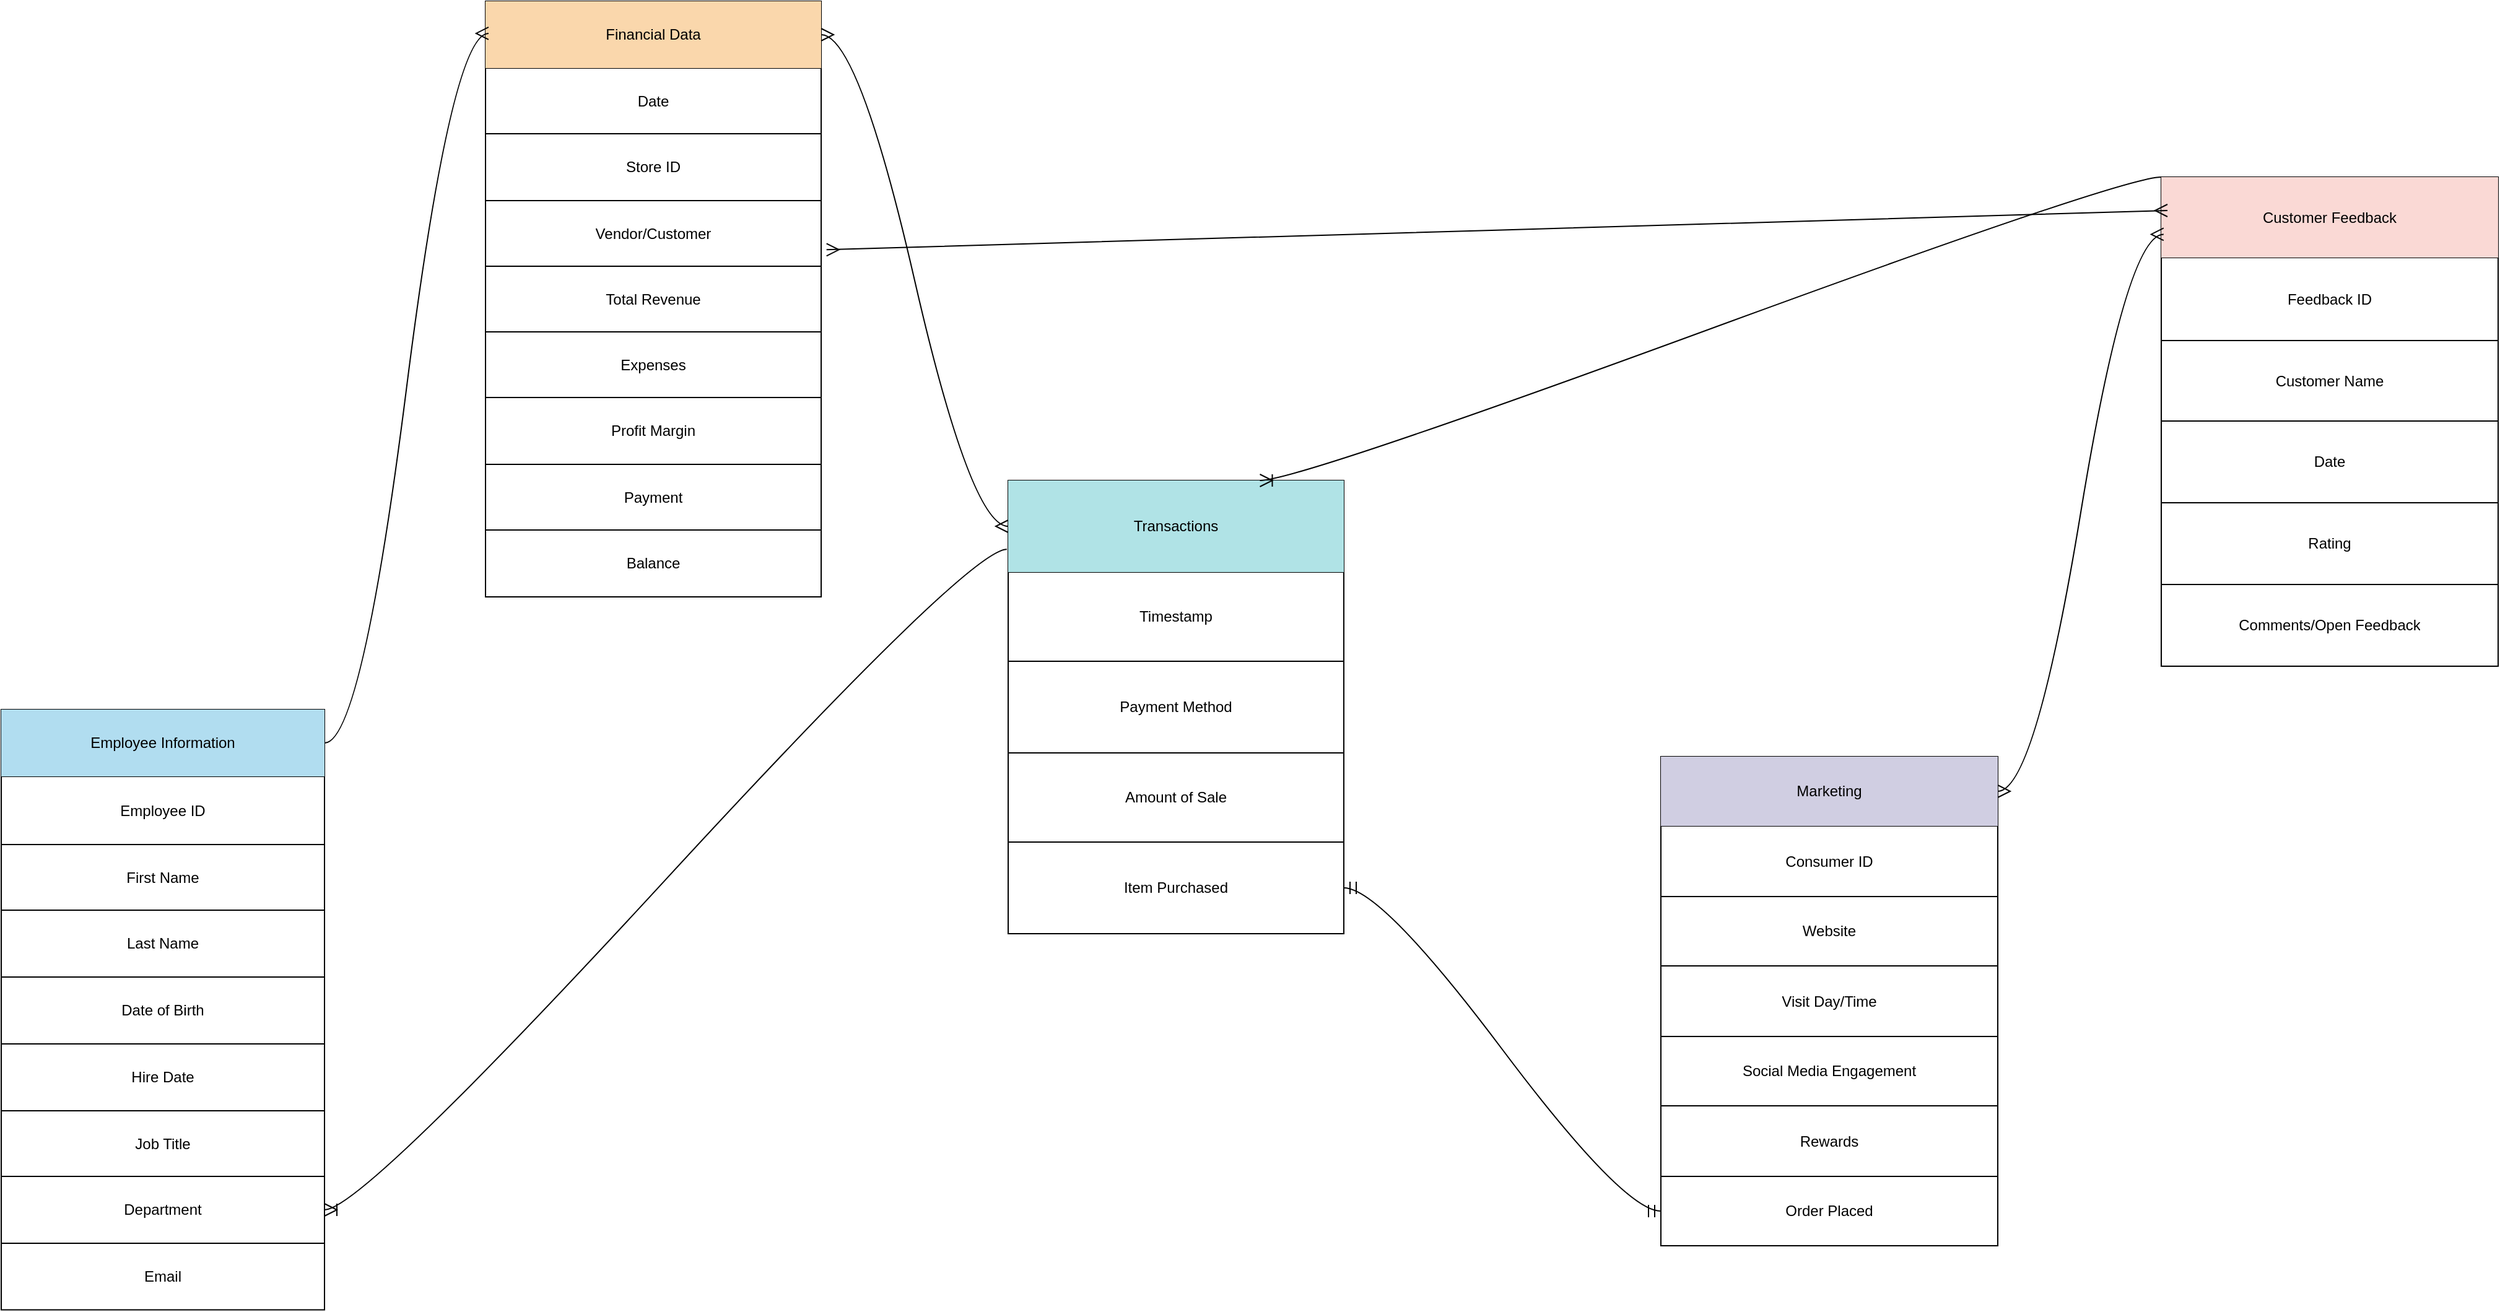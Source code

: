 <mxfile version="24.7.17">
  <diagram name="Exercise 2A Diagram" id="aKepTd_w8nmWQu9JaUjf">
    <mxGraphModel dx="2931" dy="1436" grid="0" gridSize="10" guides="1" tooltips="1" connect="1" arrows="1" fold="1" page="0" pageScale="1" pageWidth="850" pageHeight="1100" math="0" shadow="0">
      <root>
        <mxCell id="0" />
        <mxCell id="1" parent="0" />
        <mxCell id="K4yNHB_lK5VTYoMS5Hc8-1" value="" style="shape=table;startSize=0;container=1;collapsible=0;childLayout=tableLayout;" vertex="1" parent="1">
          <mxGeometry x="-252" y="477" width="272" height="395" as="geometry" />
        </mxCell>
        <mxCell id="K4yNHB_lK5VTYoMS5Hc8-2" value="" style="shape=tableRow;horizontal=0;startSize=0;swimlaneHead=0;swimlaneBody=0;strokeColor=inherit;top=0;left=0;bottom=0;right=0;collapsible=0;dropTarget=0;fillColor=none;points=[[0,0.5],[1,0.5]];portConstraint=eastwest;" vertex="1" parent="K4yNHB_lK5VTYoMS5Hc8-1">
          <mxGeometry width="272" height="56" as="geometry" />
        </mxCell>
        <mxCell id="K4yNHB_lK5VTYoMS5Hc8-3" value="Marketing" style="shape=partialRectangle;html=1;whiteSpace=wrap;connectable=0;strokeColor=#56517e;overflow=hidden;fillColor=#d0cee2;top=0;left=0;bottom=0;right=0;pointerEvents=1;gradientDirection=east;" vertex="1" parent="K4yNHB_lK5VTYoMS5Hc8-2">
          <mxGeometry width="272" height="56" as="geometry">
            <mxRectangle width="272" height="56" as="alternateBounds" />
          </mxGeometry>
        </mxCell>
        <mxCell id="K4yNHB_lK5VTYoMS5Hc8-4" value="" style="shape=tableRow;horizontal=0;startSize=0;swimlaneHead=0;swimlaneBody=0;strokeColor=inherit;top=0;left=0;bottom=0;right=0;collapsible=0;dropTarget=0;fillColor=none;points=[[0,0.5],[1,0.5]];portConstraint=eastwest;" vertex="1" parent="K4yNHB_lK5VTYoMS5Hc8-1">
          <mxGeometry y="56" width="272" height="57" as="geometry" />
        </mxCell>
        <mxCell id="K4yNHB_lK5VTYoMS5Hc8-5" value="Consumer ID" style="shape=partialRectangle;html=1;whiteSpace=wrap;connectable=0;strokeColor=inherit;overflow=hidden;fillColor=none;top=0;left=0;bottom=0;right=0;pointerEvents=1;" vertex="1" parent="K4yNHB_lK5VTYoMS5Hc8-4">
          <mxGeometry width="272" height="57" as="geometry">
            <mxRectangle width="272" height="57" as="alternateBounds" />
          </mxGeometry>
        </mxCell>
        <mxCell id="K4yNHB_lK5VTYoMS5Hc8-6" value="" style="shape=tableRow;horizontal=0;startSize=0;swimlaneHead=0;swimlaneBody=0;strokeColor=inherit;top=0;left=0;bottom=0;right=0;collapsible=0;dropTarget=0;fillColor=none;points=[[0,0.5],[1,0.5]];portConstraint=eastwest;" vertex="1" parent="K4yNHB_lK5VTYoMS5Hc8-1">
          <mxGeometry y="113" width="272" height="56" as="geometry" />
        </mxCell>
        <mxCell id="K4yNHB_lK5VTYoMS5Hc8-7" value="Website" style="shape=partialRectangle;html=1;whiteSpace=wrap;connectable=0;strokeColor=inherit;overflow=hidden;fillColor=none;top=0;left=0;bottom=0;right=0;pointerEvents=1;" vertex="1" parent="K4yNHB_lK5VTYoMS5Hc8-6">
          <mxGeometry width="272" height="56" as="geometry">
            <mxRectangle width="272" height="56" as="alternateBounds" />
          </mxGeometry>
        </mxCell>
        <mxCell id="K4yNHB_lK5VTYoMS5Hc8-8" value="" style="shape=tableRow;horizontal=0;startSize=0;swimlaneHead=0;swimlaneBody=0;strokeColor=inherit;top=0;left=0;bottom=0;right=0;collapsible=0;dropTarget=0;fillColor=none;points=[[0,0.5],[1,0.5]];portConstraint=eastwest;" vertex="1" parent="K4yNHB_lK5VTYoMS5Hc8-1">
          <mxGeometry y="169" width="272" height="57" as="geometry" />
        </mxCell>
        <mxCell id="K4yNHB_lK5VTYoMS5Hc8-9" value="Visit Day/Time" style="shape=partialRectangle;html=1;whiteSpace=wrap;connectable=0;strokeColor=inherit;overflow=hidden;fillColor=none;top=0;left=0;bottom=0;right=0;pointerEvents=1;" vertex="1" parent="K4yNHB_lK5VTYoMS5Hc8-8">
          <mxGeometry width="272" height="57" as="geometry">
            <mxRectangle width="272" height="57" as="alternateBounds" />
          </mxGeometry>
        </mxCell>
        <mxCell id="K4yNHB_lK5VTYoMS5Hc8-10" value="" style="shape=tableRow;horizontal=0;startSize=0;swimlaneHead=0;swimlaneBody=0;strokeColor=inherit;top=0;left=0;bottom=0;right=0;collapsible=0;dropTarget=0;fillColor=none;points=[[0,0.5],[1,0.5]];portConstraint=eastwest;" vertex="1" parent="K4yNHB_lK5VTYoMS5Hc8-1">
          <mxGeometry y="226" width="272" height="56" as="geometry" />
        </mxCell>
        <mxCell id="K4yNHB_lK5VTYoMS5Hc8-11" value="Social Media Engagement" style="shape=partialRectangle;html=1;whiteSpace=wrap;connectable=0;strokeColor=inherit;overflow=hidden;fillColor=none;top=0;left=0;bottom=0;right=0;pointerEvents=1;" vertex="1" parent="K4yNHB_lK5VTYoMS5Hc8-10">
          <mxGeometry width="272" height="56" as="geometry">
            <mxRectangle width="272" height="56" as="alternateBounds" />
          </mxGeometry>
        </mxCell>
        <mxCell id="K4yNHB_lK5VTYoMS5Hc8-12" value="" style="shape=tableRow;horizontal=0;startSize=0;swimlaneHead=0;swimlaneBody=0;strokeColor=inherit;top=0;left=0;bottom=0;right=0;collapsible=0;dropTarget=0;fillColor=none;points=[[0,0.5],[1,0.5]];portConstraint=eastwest;" vertex="1" parent="K4yNHB_lK5VTYoMS5Hc8-1">
          <mxGeometry y="282" width="272" height="57" as="geometry" />
        </mxCell>
        <mxCell id="K4yNHB_lK5VTYoMS5Hc8-13" value="Rewards" style="shape=partialRectangle;html=1;whiteSpace=wrap;connectable=0;strokeColor=inherit;overflow=hidden;fillColor=none;top=0;left=0;bottom=0;right=0;pointerEvents=1;" vertex="1" parent="K4yNHB_lK5VTYoMS5Hc8-12">
          <mxGeometry width="272" height="57" as="geometry">
            <mxRectangle width="272" height="57" as="alternateBounds" />
          </mxGeometry>
        </mxCell>
        <mxCell id="K4yNHB_lK5VTYoMS5Hc8-14" value="" style="shape=tableRow;horizontal=0;startSize=0;swimlaneHead=0;swimlaneBody=0;strokeColor=inherit;top=0;left=0;bottom=0;right=0;collapsible=0;dropTarget=0;fillColor=none;points=[[0,0.5],[1,0.5]];portConstraint=eastwest;" vertex="1" parent="K4yNHB_lK5VTYoMS5Hc8-1">
          <mxGeometry y="339" width="272" height="56" as="geometry" />
        </mxCell>
        <mxCell id="K4yNHB_lK5VTYoMS5Hc8-15" value="Order Placed" style="shape=partialRectangle;html=1;whiteSpace=wrap;connectable=0;strokeColor=inherit;overflow=hidden;fillColor=none;top=0;left=0;bottom=0;right=0;pointerEvents=1;" vertex="1" parent="K4yNHB_lK5VTYoMS5Hc8-14">
          <mxGeometry width="272" height="56" as="geometry">
            <mxRectangle width="272" height="56" as="alternateBounds" />
          </mxGeometry>
        </mxCell>
        <mxCell id="K4yNHB_lK5VTYoMS5Hc8-16" value="" style="shape=table;startSize=0;container=1;collapsible=0;childLayout=tableLayout;" vertex="1" parent="1">
          <mxGeometry x="152" y="9" width="272" height="395" as="geometry" />
        </mxCell>
        <mxCell id="K4yNHB_lK5VTYoMS5Hc8-17" value="" style="shape=tableRow;horizontal=0;startSize=0;swimlaneHead=0;swimlaneBody=0;strokeColor=inherit;top=0;left=0;bottom=0;right=0;collapsible=0;dropTarget=0;fillColor=none;points=[[0,0.5],[1,0.5]];portConstraint=eastwest;" vertex="1" parent="K4yNHB_lK5VTYoMS5Hc8-16">
          <mxGeometry width="272" height="65" as="geometry" />
        </mxCell>
        <mxCell id="K4yNHB_lK5VTYoMS5Hc8-18" value="Customer Feedback" style="shape=partialRectangle;html=1;whiteSpace=wrap;connectable=0;strokeColor=#ae4132;overflow=hidden;fillColor=#fad9d5;top=0;left=0;bottom=0;right=0;pointerEvents=1;gradientDirection=east;" vertex="1" parent="K4yNHB_lK5VTYoMS5Hc8-17">
          <mxGeometry width="272" height="65" as="geometry">
            <mxRectangle width="272" height="65" as="alternateBounds" />
          </mxGeometry>
        </mxCell>
        <mxCell id="K4yNHB_lK5VTYoMS5Hc8-19" value="" style="shape=tableRow;horizontal=0;startSize=0;swimlaneHead=0;swimlaneBody=0;strokeColor=inherit;top=0;left=0;bottom=0;right=0;collapsible=0;dropTarget=0;fillColor=none;points=[[0,0.5],[1,0.5]];portConstraint=eastwest;" vertex="1" parent="K4yNHB_lK5VTYoMS5Hc8-16">
          <mxGeometry y="65" width="272" height="67" as="geometry" />
        </mxCell>
        <mxCell id="K4yNHB_lK5VTYoMS5Hc8-20" value="Feedback ID" style="shape=partialRectangle;html=1;whiteSpace=wrap;connectable=0;strokeColor=inherit;overflow=hidden;fillColor=none;top=0;left=0;bottom=0;right=0;pointerEvents=1;" vertex="1" parent="K4yNHB_lK5VTYoMS5Hc8-19">
          <mxGeometry width="272" height="67" as="geometry">
            <mxRectangle width="272" height="67" as="alternateBounds" />
          </mxGeometry>
        </mxCell>
        <mxCell id="K4yNHB_lK5VTYoMS5Hc8-21" value="" style="shape=tableRow;horizontal=0;startSize=0;swimlaneHead=0;swimlaneBody=0;strokeColor=inherit;top=0;left=0;bottom=0;right=0;collapsible=0;dropTarget=0;fillColor=none;points=[[0,0.5],[1,0.5]];portConstraint=eastwest;" vertex="1" parent="K4yNHB_lK5VTYoMS5Hc8-16">
          <mxGeometry y="132" width="272" height="65" as="geometry" />
        </mxCell>
        <mxCell id="K4yNHB_lK5VTYoMS5Hc8-22" value="Customer Name" style="shape=partialRectangle;html=1;whiteSpace=wrap;connectable=0;strokeColor=inherit;overflow=hidden;fillColor=none;top=0;left=0;bottom=0;right=0;pointerEvents=1;" vertex="1" parent="K4yNHB_lK5VTYoMS5Hc8-21">
          <mxGeometry width="272" height="65" as="geometry">
            <mxRectangle width="272" height="65" as="alternateBounds" />
          </mxGeometry>
        </mxCell>
        <mxCell id="K4yNHB_lK5VTYoMS5Hc8-23" value="" style="shape=tableRow;horizontal=0;startSize=0;swimlaneHead=0;swimlaneBody=0;strokeColor=inherit;top=0;left=0;bottom=0;right=0;collapsible=0;dropTarget=0;fillColor=none;points=[[0,0.5],[1,0.5]];portConstraint=eastwest;" vertex="1" parent="K4yNHB_lK5VTYoMS5Hc8-16">
          <mxGeometry y="197" width="272" height="66" as="geometry" />
        </mxCell>
        <mxCell id="K4yNHB_lK5VTYoMS5Hc8-24" value="Date" style="shape=partialRectangle;html=1;whiteSpace=wrap;connectable=0;strokeColor=inherit;overflow=hidden;fillColor=none;top=0;left=0;bottom=0;right=0;pointerEvents=1;" vertex="1" parent="K4yNHB_lK5VTYoMS5Hc8-23">
          <mxGeometry width="272" height="66" as="geometry">
            <mxRectangle width="272" height="66" as="alternateBounds" />
          </mxGeometry>
        </mxCell>
        <mxCell id="K4yNHB_lK5VTYoMS5Hc8-25" value="" style="shape=tableRow;horizontal=0;startSize=0;swimlaneHead=0;swimlaneBody=0;strokeColor=inherit;top=0;left=0;bottom=0;right=0;collapsible=0;dropTarget=0;fillColor=none;points=[[0,0.5],[1,0.5]];portConstraint=eastwest;" vertex="1" parent="K4yNHB_lK5VTYoMS5Hc8-16">
          <mxGeometry y="263" width="272" height="66" as="geometry" />
        </mxCell>
        <mxCell id="K4yNHB_lK5VTYoMS5Hc8-26" value="Rating" style="shape=partialRectangle;html=1;whiteSpace=wrap;connectable=0;strokeColor=inherit;overflow=hidden;fillColor=none;top=0;left=0;bottom=0;right=0;pointerEvents=1;" vertex="1" parent="K4yNHB_lK5VTYoMS5Hc8-25">
          <mxGeometry width="272" height="66" as="geometry">
            <mxRectangle width="272" height="66" as="alternateBounds" />
          </mxGeometry>
        </mxCell>
        <mxCell id="K4yNHB_lK5VTYoMS5Hc8-27" value="" style="shape=tableRow;horizontal=0;startSize=0;swimlaneHead=0;swimlaneBody=0;strokeColor=inherit;top=0;left=0;bottom=0;right=0;collapsible=0;dropTarget=0;fillColor=none;points=[[0,0.5],[1,0.5]];portConstraint=eastwest;" vertex="1" parent="K4yNHB_lK5VTYoMS5Hc8-16">
          <mxGeometry y="329" width="272" height="66" as="geometry" />
        </mxCell>
        <mxCell id="K4yNHB_lK5VTYoMS5Hc8-28" value="Comments/Open Feedback" style="shape=partialRectangle;html=1;whiteSpace=wrap;connectable=0;strokeColor=inherit;overflow=hidden;fillColor=none;top=0;left=0;bottom=0;right=0;pointerEvents=1;" vertex="1" parent="K4yNHB_lK5VTYoMS5Hc8-27">
          <mxGeometry width="272" height="66" as="geometry">
            <mxRectangle width="272" height="66" as="alternateBounds" />
          </mxGeometry>
        </mxCell>
        <mxCell id="K4yNHB_lK5VTYoMS5Hc8-31" value="" style="shape=table;startSize=0;container=1;collapsible=0;childLayout=tableLayout;" vertex="1" parent="1">
          <mxGeometry x="-1592" y="439" width="261" height="484.75" as="geometry" />
        </mxCell>
        <mxCell id="K4yNHB_lK5VTYoMS5Hc8-32" value="" style="shape=tableRow;horizontal=0;startSize=0;swimlaneHead=0;swimlaneBody=0;strokeColor=#10739e;top=0;left=0;bottom=0;right=0;collapsible=0;dropTarget=0;fillColor=#b1ddf0;points=[[0,0.5],[1,0.5]];portConstraint=eastwest;" vertex="1" parent="K4yNHB_lK5VTYoMS5Hc8-31">
          <mxGeometry width="261" height="54" as="geometry" />
        </mxCell>
        <mxCell id="K4yNHB_lK5VTYoMS5Hc8-33" value="Employee Information" style="shape=partialRectangle;html=1;whiteSpace=wrap;connectable=0;strokeColor=inherit;overflow=hidden;fillColor=none;top=0;left=0;bottom=0;right=0;pointerEvents=1;" vertex="1" parent="K4yNHB_lK5VTYoMS5Hc8-32">
          <mxGeometry width="261" height="54" as="geometry">
            <mxRectangle width="261" height="54" as="alternateBounds" />
          </mxGeometry>
        </mxCell>
        <mxCell id="K4yNHB_lK5VTYoMS5Hc8-34" value="" style="shape=tableRow;horizontal=0;startSize=0;swimlaneHead=0;swimlaneBody=0;strokeColor=inherit;top=0;left=0;bottom=0;right=0;collapsible=0;dropTarget=0;fillColor=none;points=[[0,0.5],[1,0.5]];portConstraint=eastwest;" vertex="1" parent="K4yNHB_lK5VTYoMS5Hc8-31">
          <mxGeometry y="54" width="261" height="55" as="geometry" />
        </mxCell>
        <mxCell id="K4yNHB_lK5VTYoMS5Hc8-35" value="Employee ID" style="shape=partialRectangle;html=1;whiteSpace=wrap;connectable=0;strokeColor=inherit;overflow=hidden;fillColor=none;top=0;left=0;bottom=0;right=0;pointerEvents=1;" vertex="1" parent="K4yNHB_lK5VTYoMS5Hc8-34">
          <mxGeometry width="261" height="55" as="geometry">
            <mxRectangle width="261" height="55" as="alternateBounds" />
          </mxGeometry>
        </mxCell>
        <mxCell id="K4yNHB_lK5VTYoMS5Hc8-36" value="" style="shape=tableRow;horizontal=0;startSize=0;swimlaneHead=0;swimlaneBody=0;strokeColor=inherit;top=0;left=0;bottom=0;right=0;collapsible=0;dropTarget=0;fillColor=none;points=[[0,0.5],[1,0.5]];portConstraint=eastwest;" vertex="1" parent="K4yNHB_lK5VTYoMS5Hc8-31">
          <mxGeometry y="109" width="261" height="53" as="geometry" />
        </mxCell>
        <mxCell id="K4yNHB_lK5VTYoMS5Hc8-37" value="First Name" style="shape=partialRectangle;html=1;whiteSpace=wrap;connectable=0;strokeColor=inherit;overflow=hidden;fillColor=none;top=0;left=0;bottom=0;right=0;pointerEvents=1;" vertex="1" parent="K4yNHB_lK5VTYoMS5Hc8-36">
          <mxGeometry width="261" height="53" as="geometry">
            <mxRectangle width="261" height="53" as="alternateBounds" />
          </mxGeometry>
        </mxCell>
        <mxCell id="K4yNHB_lK5VTYoMS5Hc8-38" value="" style="shape=tableRow;horizontal=0;startSize=0;swimlaneHead=0;swimlaneBody=0;strokeColor=inherit;top=0;left=0;bottom=0;right=0;collapsible=0;dropTarget=0;fillColor=none;points=[[0,0.5],[1,0.5]];portConstraint=eastwest;" vertex="1" parent="K4yNHB_lK5VTYoMS5Hc8-31">
          <mxGeometry y="162" width="261" height="54" as="geometry" />
        </mxCell>
        <mxCell id="K4yNHB_lK5VTYoMS5Hc8-39" value="Last Name" style="shape=partialRectangle;html=1;whiteSpace=wrap;connectable=0;strokeColor=inherit;overflow=hidden;fillColor=none;top=0;left=0;bottom=0;right=0;pointerEvents=1;" vertex="1" parent="K4yNHB_lK5VTYoMS5Hc8-38">
          <mxGeometry width="261" height="54" as="geometry">
            <mxRectangle width="261" height="54" as="alternateBounds" />
          </mxGeometry>
        </mxCell>
        <mxCell id="K4yNHB_lK5VTYoMS5Hc8-40" value="" style="shape=tableRow;horizontal=0;startSize=0;swimlaneHead=0;swimlaneBody=0;strokeColor=inherit;top=0;left=0;bottom=0;right=0;collapsible=0;dropTarget=0;fillColor=none;points=[[0,0.5],[1,0.5]];portConstraint=eastwest;" vertex="1" parent="K4yNHB_lK5VTYoMS5Hc8-31">
          <mxGeometry y="216" width="261" height="54" as="geometry" />
        </mxCell>
        <mxCell id="K4yNHB_lK5VTYoMS5Hc8-41" value="Date of Birth" style="shape=partialRectangle;html=1;whiteSpace=wrap;connectable=0;strokeColor=inherit;overflow=hidden;fillColor=none;top=0;left=0;bottom=0;right=0;pointerEvents=1;" vertex="1" parent="K4yNHB_lK5VTYoMS5Hc8-40">
          <mxGeometry width="261" height="54" as="geometry">
            <mxRectangle width="261" height="54" as="alternateBounds" />
          </mxGeometry>
        </mxCell>
        <mxCell id="K4yNHB_lK5VTYoMS5Hc8-44" value="" style="shape=tableRow;horizontal=0;startSize=0;swimlaneHead=0;swimlaneBody=0;strokeColor=inherit;top=0;left=0;bottom=0;right=0;collapsible=0;dropTarget=0;fillColor=none;points=[[0,0.5],[1,0.5]];portConstraint=eastwest;" vertex="1" parent="K4yNHB_lK5VTYoMS5Hc8-31">
          <mxGeometry y="270" width="261" height="54" as="geometry" />
        </mxCell>
        <mxCell id="K4yNHB_lK5VTYoMS5Hc8-45" value="Hire Date" style="shape=partialRectangle;html=1;whiteSpace=wrap;connectable=0;strokeColor=inherit;overflow=hidden;fillColor=none;top=0;left=0;bottom=0;right=0;pointerEvents=1;" vertex="1" parent="K4yNHB_lK5VTYoMS5Hc8-44">
          <mxGeometry width="261" height="54" as="geometry">
            <mxRectangle width="261" height="54" as="alternateBounds" />
          </mxGeometry>
        </mxCell>
        <mxCell id="K4yNHB_lK5VTYoMS5Hc8-46" value="" style="shape=tableRow;horizontal=0;startSize=0;swimlaneHead=0;swimlaneBody=0;strokeColor=inherit;top=0;left=0;bottom=0;right=0;collapsible=0;dropTarget=0;fillColor=none;points=[[0,0.5],[1,0.5]];portConstraint=eastwest;" vertex="1" parent="K4yNHB_lK5VTYoMS5Hc8-31">
          <mxGeometry y="324" width="261" height="53" as="geometry" />
        </mxCell>
        <mxCell id="K4yNHB_lK5VTYoMS5Hc8-47" value="Job Title" style="shape=partialRectangle;html=1;whiteSpace=wrap;connectable=0;strokeColor=inherit;overflow=hidden;fillColor=none;top=0;left=0;bottom=0;right=0;pointerEvents=1;" vertex="1" parent="K4yNHB_lK5VTYoMS5Hc8-46">
          <mxGeometry width="261" height="53" as="geometry">
            <mxRectangle width="261" height="53" as="alternateBounds" />
          </mxGeometry>
        </mxCell>
        <mxCell id="K4yNHB_lK5VTYoMS5Hc8-48" value="" style="shape=tableRow;horizontal=0;startSize=0;swimlaneHead=0;swimlaneBody=0;strokeColor=inherit;top=0;left=0;bottom=0;right=0;collapsible=0;dropTarget=0;fillColor=none;points=[[0,0.5],[1,0.5]];portConstraint=eastwest;" vertex="1" parent="K4yNHB_lK5VTYoMS5Hc8-31">
          <mxGeometry y="377" width="261" height="54" as="geometry" />
        </mxCell>
        <mxCell id="K4yNHB_lK5VTYoMS5Hc8-49" value="Department" style="shape=partialRectangle;html=1;whiteSpace=wrap;connectable=0;strokeColor=inherit;overflow=hidden;fillColor=none;top=0;left=0;bottom=0;right=0;pointerEvents=1;" vertex="1" parent="K4yNHB_lK5VTYoMS5Hc8-48">
          <mxGeometry width="261" height="54" as="geometry">
            <mxRectangle width="261" height="54" as="alternateBounds" />
          </mxGeometry>
        </mxCell>
        <mxCell id="K4yNHB_lK5VTYoMS5Hc8-50" value="" style="shape=tableRow;horizontal=0;startSize=0;swimlaneHead=0;swimlaneBody=0;strokeColor=inherit;top=0;left=0;bottom=0;right=0;collapsible=0;dropTarget=0;fillColor=none;points=[[0,0.5],[1,0.5]];portConstraint=eastwest;" vertex="1" parent="K4yNHB_lK5VTYoMS5Hc8-31">
          <mxGeometry y="431" width="261" height="54" as="geometry" />
        </mxCell>
        <mxCell id="K4yNHB_lK5VTYoMS5Hc8-51" value="Email" style="shape=partialRectangle;html=1;whiteSpace=wrap;connectable=0;strokeColor=inherit;overflow=hidden;fillColor=none;top=0;left=0;bottom=0;right=0;pointerEvents=1;" vertex="1" parent="K4yNHB_lK5VTYoMS5Hc8-50">
          <mxGeometry width="261" height="54" as="geometry">
            <mxRectangle width="261" height="54" as="alternateBounds" />
          </mxGeometry>
        </mxCell>
        <mxCell id="K4yNHB_lK5VTYoMS5Hc8-52" value="" style="shape=table;startSize=0;container=1;collapsible=0;childLayout=tableLayout;" vertex="1" parent="1">
          <mxGeometry x="-779" y="254" width="271" height="366" as="geometry" />
        </mxCell>
        <mxCell id="K4yNHB_lK5VTYoMS5Hc8-53" value="" style="shape=tableRow;horizontal=0;startSize=0;swimlaneHead=0;swimlaneBody=0;strokeColor=inherit;top=0;left=0;bottom=0;right=0;collapsible=0;dropTarget=0;fillColor=none;points=[[0,0.5],[1,0.5]];portConstraint=eastwest;" vertex="1" parent="K4yNHB_lK5VTYoMS5Hc8-52">
          <mxGeometry width="271" height="74" as="geometry" />
        </mxCell>
        <mxCell id="K4yNHB_lK5VTYoMS5Hc8-54" value="Transactions" style="shape=partialRectangle;html=1;whiteSpace=wrap;connectable=0;strokeColor=#0e8088;overflow=hidden;fillColor=#b0e3e6;top=0;left=0;bottom=0;right=0;pointerEvents=1;" vertex="1" parent="K4yNHB_lK5VTYoMS5Hc8-53">
          <mxGeometry width="271" height="74" as="geometry">
            <mxRectangle width="271" height="74" as="alternateBounds" />
          </mxGeometry>
        </mxCell>
        <mxCell id="K4yNHB_lK5VTYoMS5Hc8-55" value="" style="shape=tableRow;horizontal=0;startSize=0;swimlaneHead=0;swimlaneBody=0;strokeColor=inherit;top=0;left=0;bottom=0;right=0;collapsible=0;dropTarget=0;fillColor=none;points=[[0,0.5],[1,0.5]];portConstraint=eastwest;" vertex="1" parent="K4yNHB_lK5VTYoMS5Hc8-52">
          <mxGeometry y="74" width="271" height="72" as="geometry" />
        </mxCell>
        <mxCell id="K4yNHB_lK5VTYoMS5Hc8-56" value="Timestamp" style="shape=partialRectangle;html=1;whiteSpace=wrap;connectable=0;strokeColor=inherit;overflow=hidden;fillColor=none;top=0;left=0;bottom=0;right=0;pointerEvents=1;" vertex="1" parent="K4yNHB_lK5VTYoMS5Hc8-55">
          <mxGeometry width="271" height="72" as="geometry">
            <mxRectangle width="271" height="72" as="alternateBounds" />
          </mxGeometry>
        </mxCell>
        <mxCell id="K4yNHB_lK5VTYoMS5Hc8-57" value="" style="shape=tableRow;horizontal=0;startSize=0;swimlaneHead=0;swimlaneBody=0;strokeColor=inherit;top=0;left=0;bottom=0;right=0;collapsible=0;dropTarget=0;fillColor=none;points=[[0,0.5],[1,0.5]];portConstraint=eastwest;" vertex="1" parent="K4yNHB_lK5VTYoMS5Hc8-52">
          <mxGeometry y="146" width="271" height="74" as="geometry" />
        </mxCell>
        <mxCell id="K4yNHB_lK5VTYoMS5Hc8-58" value="Payment Method" style="shape=partialRectangle;html=1;whiteSpace=wrap;connectable=0;strokeColor=inherit;overflow=hidden;fillColor=none;top=0;left=0;bottom=0;right=0;pointerEvents=1;" vertex="1" parent="K4yNHB_lK5VTYoMS5Hc8-57">
          <mxGeometry width="271" height="74" as="geometry">
            <mxRectangle width="271" height="74" as="alternateBounds" />
          </mxGeometry>
        </mxCell>
        <mxCell id="K4yNHB_lK5VTYoMS5Hc8-59" value="" style="shape=tableRow;horizontal=0;startSize=0;swimlaneHead=0;swimlaneBody=0;strokeColor=inherit;top=0;left=0;bottom=0;right=0;collapsible=0;dropTarget=0;fillColor=none;points=[[0,0.5],[1,0.5]];portConstraint=eastwest;" vertex="1" parent="K4yNHB_lK5VTYoMS5Hc8-52">
          <mxGeometry y="220" width="271" height="72" as="geometry" />
        </mxCell>
        <mxCell id="K4yNHB_lK5VTYoMS5Hc8-60" value="Amount of Sale" style="shape=partialRectangle;html=1;whiteSpace=wrap;connectable=0;strokeColor=inherit;overflow=hidden;fillColor=none;top=0;left=0;bottom=0;right=0;pointerEvents=1;" vertex="1" parent="K4yNHB_lK5VTYoMS5Hc8-59">
          <mxGeometry width="271" height="72" as="geometry">
            <mxRectangle width="271" height="72" as="alternateBounds" />
          </mxGeometry>
        </mxCell>
        <mxCell id="K4yNHB_lK5VTYoMS5Hc8-61" value="" style="shape=tableRow;horizontal=0;startSize=0;swimlaneHead=0;swimlaneBody=0;strokeColor=inherit;top=0;left=0;bottom=0;right=0;collapsible=0;dropTarget=0;fillColor=none;points=[[0,0.5],[1,0.5]];portConstraint=eastwest;" vertex="1" parent="K4yNHB_lK5VTYoMS5Hc8-52">
          <mxGeometry y="292" width="271" height="74" as="geometry" />
        </mxCell>
        <mxCell id="K4yNHB_lK5VTYoMS5Hc8-62" value="Item Purchased" style="shape=partialRectangle;html=1;whiteSpace=wrap;connectable=0;strokeColor=inherit;overflow=hidden;fillColor=none;top=0;left=0;bottom=0;right=0;pointerEvents=1;" vertex="1" parent="K4yNHB_lK5VTYoMS5Hc8-61">
          <mxGeometry width="271" height="74" as="geometry">
            <mxRectangle width="271" height="74" as="alternateBounds" />
          </mxGeometry>
        </mxCell>
        <mxCell id="K4yNHB_lK5VTYoMS5Hc8-63" value="" style="shape=table;startSize=0;container=1;collapsible=0;childLayout=tableLayout;" vertex="1" parent="1">
          <mxGeometry x="-1201" y="-133" width="271" height="481" as="geometry" />
        </mxCell>
        <mxCell id="K4yNHB_lK5VTYoMS5Hc8-64" value="" style="shape=tableRow;horizontal=0;startSize=0;swimlaneHead=0;swimlaneBody=0;strokeColor=inherit;top=0;left=0;bottom=0;right=0;collapsible=0;dropTarget=0;fillColor=none;points=[[0,0.5],[1,0.5]];portConstraint=eastwest;" vertex="1" parent="K4yNHB_lK5VTYoMS5Hc8-63">
          <mxGeometry width="271" height="54" as="geometry" />
        </mxCell>
        <mxCell id="K4yNHB_lK5VTYoMS5Hc8-65" value="Financial Data" style="shape=partialRectangle;html=1;whiteSpace=wrap;connectable=0;strokeColor=#b46504;overflow=hidden;fillColor=#fad7ac;top=0;left=0;bottom=0;right=0;pointerEvents=1;" vertex="1" parent="K4yNHB_lK5VTYoMS5Hc8-64">
          <mxGeometry width="271" height="54" as="geometry">
            <mxRectangle width="271" height="54" as="alternateBounds" />
          </mxGeometry>
        </mxCell>
        <mxCell id="K4yNHB_lK5VTYoMS5Hc8-66" value="" style="shape=tableRow;horizontal=0;startSize=0;swimlaneHead=0;swimlaneBody=0;strokeColor=inherit;top=0;left=0;bottom=0;right=0;collapsible=0;dropTarget=0;fillColor=none;points=[[0,0.5],[1,0.5]];portConstraint=eastwest;" vertex="1" parent="K4yNHB_lK5VTYoMS5Hc8-63">
          <mxGeometry y="54" width="271" height="53" as="geometry" />
        </mxCell>
        <mxCell id="K4yNHB_lK5VTYoMS5Hc8-67" value="Date" style="shape=partialRectangle;html=1;whiteSpace=wrap;connectable=0;strokeColor=inherit;overflow=hidden;fillColor=none;top=0;left=0;bottom=0;right=0;pointerEvents=1;" vertex="1" parent="K4yNHB_lK5VTYoMS5Hc8-66">
          <mxGeometry width="271" height="53" as="geometry">
            <mxRectangle width="271" height="53" as="alternateBounds" />
          </mxGeometry>
        </mxCell>
        <mxCell id="K4yNHB_lK5VTYoMS5Hc8-68" value="" style="shape=tableRow;horizontal=0;startSize=0;swimlaneHead=0;swimlaneBody=0;strokeColor=inherit;top=0;left=0;bottom=0;right=0;collapsible=0;dropTarget=0;fillColor=none;points=[[0,0.5],[1,0.5]];portConstraint=eastwest;" vertex="1" parent="K4yNHB_lK5VTYoMS5Hc8-63">
          <mxGeometry y="107" width="271" height="54" as="geometry" />
        </mxCell>
        <mxCell id="K4yNHB_lK5VTYoMS5Hc8-69" value="Store ID" style="shape=partialRectangle;html=1;whiteSpace=wrap;connectable=0;strokeColor=inherit;overflow=hidden;fillColor=none;top=0;left=0;bottom=0;right=0;pointerEvents=1;" vertex="1" parent="K4yNHB_lK5VTYoMS5Hc8-68">
          <mxGeometry width="271" height="54" as="geometry">
            <mxRectangle width="271" height="54" as="alternateBounds" />
          </mxGeometry>
        </mxCell>
        <mxCell id="K4yNHB_lK5VTYoMS5Hc8-70" value="" style="shape=tableRow;horizontal=0;startSize=0;swimlaneHead=0;swimlaneBody=0;strokeColor=inherit;top=0;left=0;bottom=0;right=0;collapsible=0;dropTarget=0;fillColor=none;points=[[0,0.5],[1,0.5]];portConstraint=eastwest;" vertex="1" parent="K4yNHB_lK5VTYoMS5Hc8-63">
          <mxGeometry y="161" width="271" height="53" as="geometry" />
        </mxCell>
        <mxCell id="K4yNHB_lK5VTYoMS5Hc8-71" value="Vendor/Customer" style="shape=partialRectangle;html=1;whiteSpace=wrap;connectable=0;strokeColor=inherit;overflow=hidden;fillColor=none;top=0;left=0;bottom=0;right=0;pointerEvents=1;" vertex="1" parent="K4yNHB_lK5VTYoMS5Hc8-70">
          <mxGeometry width="271" height="53" as="geometry">
            <mxRectangle width="271" height="53" as="alternateBounds" />
          </mxGeometry>
        </mxCell>
        <mxCell id="K4yNHB_lK5VTYoMS5Hc8-72" value="" style="shape=tableRow;horizontal=0;startSize=0;swimlaneHead=0;swimlaneBody=0;strokeColor=inherit;top=0;left=0;bottom=0;right=0;collapsible=0;dropTarget=0;fillColor=none;points=[[0,0.5],[1,0.5]];portConstraint=eastwest;" vertex="1" parent="K4yNHB_lK5VTYoMS5Hc8-63">
          <mxGeometry y="214" width="271" height="53" as="geometry" />
        </mxCell>
        <mxCell id="K4yNHB_lK5VTYoMS5Hc8-73" value="Total Revenue" style="shape=partialRectangle;html=1;whiteSpace=wrap;connectable=0;strokeColor=inherit;overflow=hidden;fillColor=none;top=0;left=0;bottom=0;right=0;pointerEvents=1;" vertex="1" parent="K4yNHB_lK5VTYoMS5Hc8-72">
          <mxGeometry width="271" height="53" as="geometry">
            <mxRectangle width="271" height="53" as="alternateBounds" />
          </mxGeometry>
        </mxCell>
        <mxCell id="K4yNHB_lK5VTYoMS5Hc8-74" value="" style="shape=tableRow;horizontal=0;startSize=0;swimlaneHead=0;swimlaneBody=0;strokeColor=inherit;top=0;left=0;bottom=0;right=0;collapsible=0;dropTarget=0;fillColor=none;points=[[0,0.5],[1,0.5]];portConstraint=eastwest;" vertex="1" parent="K4yNHB_lK5VTYoMS5Hc8-63">
          <mxGeometry y="267" width="271" height="53" as="geometry" />
        </mxCell>
        <mxCell id="K4yNHB_lK5VTYoMS5Hc8-75" value="Expenses" style="shape=partialRectangle;html=1;whiteSpace=wrap;connectable=0;strokeColor=inherit;overflow=hidden;fillColor=none;top=0;left=0;bottom=0;right=0;pointerEvents=1;" vertex="1" parent="K4yNHB_lK5VTYoMS5Hc8-74">
          <mxGeometry width="271" height="53" as="geometry">
            <mxRectangle width="271" height="53" as="alternateBounds" />
          </mxGeometry>
        </mxCell>
        <mxCell id="K4yNHB_lK5VTYoMS5Hc8-76" value="" style="shape=tableRow;horizontal=0;startSize=0;swimlaneHead=0;swimlaneBody=0;strokeColor=inherit;top=0;left=0;bottom=0;right=0;collapsible=0;dropTarget=0;fillColor=none;points=[[0,0.5],[1,0.5]];portConstraint=eastwest;" vertex="1" parent="K4yNHB_lK5VTYoMS5Hc8-63">
          <mxGeometry y="320" width="271" height="54" as="geometry" />
        </mxCell>
        <mxCell id="K4yNHB_lK5VTYoMS5Hc8-77" value="Profit Margin" style="shape=partialRectangle;html=1;whiteSpace=wrap;connectable=0;strokeColor=inherit;overflow=hidden;fillColor=none;top=0;left=0;bottom=0;right=0;pointerEvents=1;" vertex="1" parent="K4yNHB_lK5VTYoMS5Hc8-76">
          <mxGeometry width="271" height="54" as="geometry">
            <mxRectangle width="271" height="54" as="alternateBounds" />
          </mxGeometry>
        </mxCell>
        <mxCell id="K4yNHB_lK5VTYoMS5Hc8-78" value="" style="shape=tableRow;horizontal=0;startSize=0;swimlaneHead=0;swimlaneBody=0;strokeColor=inherit;top=0;left=0;bottom=0;right=0;collapsible=0;dropTarget=0;fillColor=none;points=[[0,0.5],[1,0.5]];portConstraint=eastwest;" vertex="1" parent="K4yNHB_lK5VTYoMS5Hc8-63">
          <mxGeometry y="374" width="271" height="53" as="geometry" />
        </mxCell>
        <mxCell id="K4yNHB_lK5VTYoMS5Hc8-79" value="Payment" style="shape=partialRectangle;html=1;whiteSpace=wrap;connectable=0;strokeColor=inherit;overflow=hidden;fillColor=none;top=0;left=0;bottom=0;right=0;pointerEvents=1;" vertex="1" parent="K4yNHB_lK5VTYoMS5Hc8-78">
          <mxGeometry width="271" height="53" as="geometry">
            <mxRectangle width="271" height="53" as="alternateBounds" />
          </mxGeometry>
        </mxCell>
        <mxCell id="K4yNHB_lK5VTYoMS5Hc8-80" value="" style="shape=tableRow;horizontal=0;startSize=0;swimlaneHead=0;swimlaneBody=0;strokeColor=inherit;top=0;left=0;bottom=0;right=0;collapsible=0;dropTarget=0;fillColor=none;points=[[0,0.5],[1,0.5]];portConstraint=eastwest;" vertex="1" parent="K4yNHB_lK5VTYoMS5Hc8-63">
          <mxGeometry y="427" width="271" height="54" as="geometry" />
        </mxCell>
        <mxCell id="K4yNHB_lK5VTYoMS5Hc8-81" value="Balance" style="shape=partialRectangle;html=1;whiteSpace=wrap;connectable=0;strokeColor=inherit;overflow=hidden;fillColor=none;top=0;left=0;bottom=0;right=0;pointerEvents=1;" vertex="1" parent="K4yNHB_lK5VTYoMS5Hc8-80">
          <mxGeometry width="271" height="54" as="geometry">
            <mxRectangle width="271" height="54" as="alternateBounds" />
          </mxGeometry>
        </mxCell>
        <mxCell id="K4yNHB_lK5VTYoMS5Hc8-84" value="" style="edgeStyle=entityRelationEdgeStyle;fontSize=12;html=1;endArrow=ERmandOne;startArrow=ERmandOne;rounded=0;startSize=8;endSize=8;curved=1;entryX=0;entryY=0.5;entryDx=0;entryDy=0;" edge="1" parent="1" source="K4yNHB_lK5VTYoMS5Hc8-61" target="K4yNHB_lK5VTYoMS5Hc8-14">
          <mxGeometry width="100" height="100" relative="1" as="geometry">
            <mxPoint x="287" y="340" as="sourcePoint" />
            <mxPoint x="387" y="240" as="targetPoint" />
            <Array as="points">
              <mxPoint x="180" y="248" />
              <mxPoint x="181" y="235" />
              <mxPoint x="229" y="308" />
              <mxPoint x="260" y="277" />
              <mxPoint x="218" y="235" />
            </Array>
          </mxGeometry>
        </mxCell>
        <mxCell id="K4yNHB_lK5VTYoMS5Hc8-85" value="" style="edgeStyle=entityRelationEdgeStyle;fontSize=12;html=1;endArrow=ERmany;startArrow=ERmany;rounded=0;startSize=8;endSize=8;curved=1;entryX=0;entryY=0.5;entryDx=0;entryDy=0;" edge="1" parent="1" source="K4yNHB_lK5VTYoMS5Hc8-64" target="K4yNHB_lK5VTYoMS5Hc8-53">
          <mxGeometry width="100" height="100" relative="1" as="geometry">
            <mxPoint x="-688" y="122" as="sourcePoint" />
            <mxPoint x="-588" y="22" as="targetPoint" />
          </mxGeometry>
        </mxCell>
        <mxCell id="K4yNHB_lK5VTYoMS5Hc8-86" value="" style="edgeStyle=entityRelationEdgeStyle;fontSize=12;html=1;endArrow=ERmany;rounded=0;startSize=8;endSize=8;curved=1;entryX=0.009;entryY=0.054;entryDx=0;entryDy=0;entryPerimeter=0;exitX=1;exitY=0.5;exitDx=0;exitDy=0;" edge="1" parent="1" source="K4yNHB_lK5VTYoMS5Hc8-32" target="K4yNHB_lK5VTYoMS5Hc8-63">
          <mxGeometry width="100" height="100" relative="1" as="geometry">
            <mxPoint x="-1329" y="479" as="sourcePoint" />
            <mxPoint x="-1345.981" y="-77.004" as="targetPoint" />
            <Array as="points">
              <mxPoint x="-1186" y="442" />
              <mxPoint x="-1244" y="473" />
              <mxPoint x="-1526" y="179.25" />
              <mxPoint x="-1521" y="353.25" />
            </Array>
          </mxGeometry>
        </mxCell>
        <mxCell id="K4yNHB_lK5VTYoMS5Hc8-88" value="" style="edgeStyle=entityRelationEdgeStyle;fontSize=12;html=1;endArrow=ERmany;startArrow=ERmany;rounded=0;startSize=8;endSize=8;curved=1;entryX=0.007;entryY=0.117;entryDx=0;entryDy=0;entryPerimeter=0;exitX=1;exitY=0.5;exitDx=0;exitDy=0;" edge="1" parent="1" source="K4yNHB_lK5VTYoMS5Hc8-2" target="K4yNHB_lK5VTYoMS5Hc8-16">
          <mxGeometry width="100" height="100" relative="1" as="geometry">
            <mxPoint x="87" y="122" as="sourcePoint" />
            <mxPoint x="187" y="22" as="targetPoint" />
          </mxGeometry>
        </mxCell>
        <mxCell id="K4yNHB_lK5VTYoMS5Hc8-89" value="" style="edgeStyle=entityRelationEdgeStyle;fontSize=12;html=1;endArrow=ERmany;startArrow=ERmany;rounded=0;startSize=8;endSize=8;curved=1;exitX=1.016;exitY=0.748;exitDx=0;exitDy=0;exitPerimeter=0;" edge="1" parent="1" source="K4yNHB_lK5VTYoMS5Hc8-70">
          <mxGeometry width="100" height="100" relative="1" as="geometry">
            <mxPoint x="-925.0" y="-83" as="sourcePoint" />
            <mxPoint x="157" y="36" as="targetPoint" />
          </mxGeometry>
        </mxCell>
        <mxCell id="K4yNHB_lK5VTYoMS5Hc8-90" value="" style="edgeStyle=entityRelationEdgeStyle;fontSize=12;html=1;endArrow=ERoneToMany;rounded=0;startSize=8;endSize=8;curved=1;exitX=0;exitY=0;exitDx=0;exitDy=0;entryX=0.75;entryY=0;entryDx=0;entryDy=0;" edge="1" parent="1" source="K4yNHB_lK5VTYoMS5Hc8-16" target="K4yNHB_lK5VTYoMS5Hc8-52">
          <mxGeometry width="100" height="100" relative="1" as="geometry">
            <mxPoint x="-289" y="440" as="sourcePoint" />
            <mxPoint x="-189" y="340" as="targetPoint" />
          </mxGeometry>
        </mxCell>
        <mxCell id="K4yNHB_lK5VTYoMS5Hc8-92" value="" style="edgeStyle=entityRelationEdgeStyle;fontSize=12;html=1;endArrow=ERoneToMany;rounded=0;startSize=8;endSize=8;curved=1;entryX=1;entryY=0.5;entryDx=0;entryDy=0;exitX=-0.004;exitY=0.152;exitDx=0;exitDy=0;exitPerimeter=0;" edge="1" parent="1" source="K4yNHB_lK5VTYoMS5Hc8-52" target="K4yNHB_lK5VTYoMS5Hc8-48">
          <mxGeometry width="100" height="100" relative="1" as="geometry">
            <mxPoint x="-853" y="531" as="sourcePoint" />
            <mxPoint x="-1129" y="798" as="targetPoint" />
          </mxGeometry>
        </mxCell>
      </root>
    </mxGraphModel>
  </diagram>
</mxfile>
